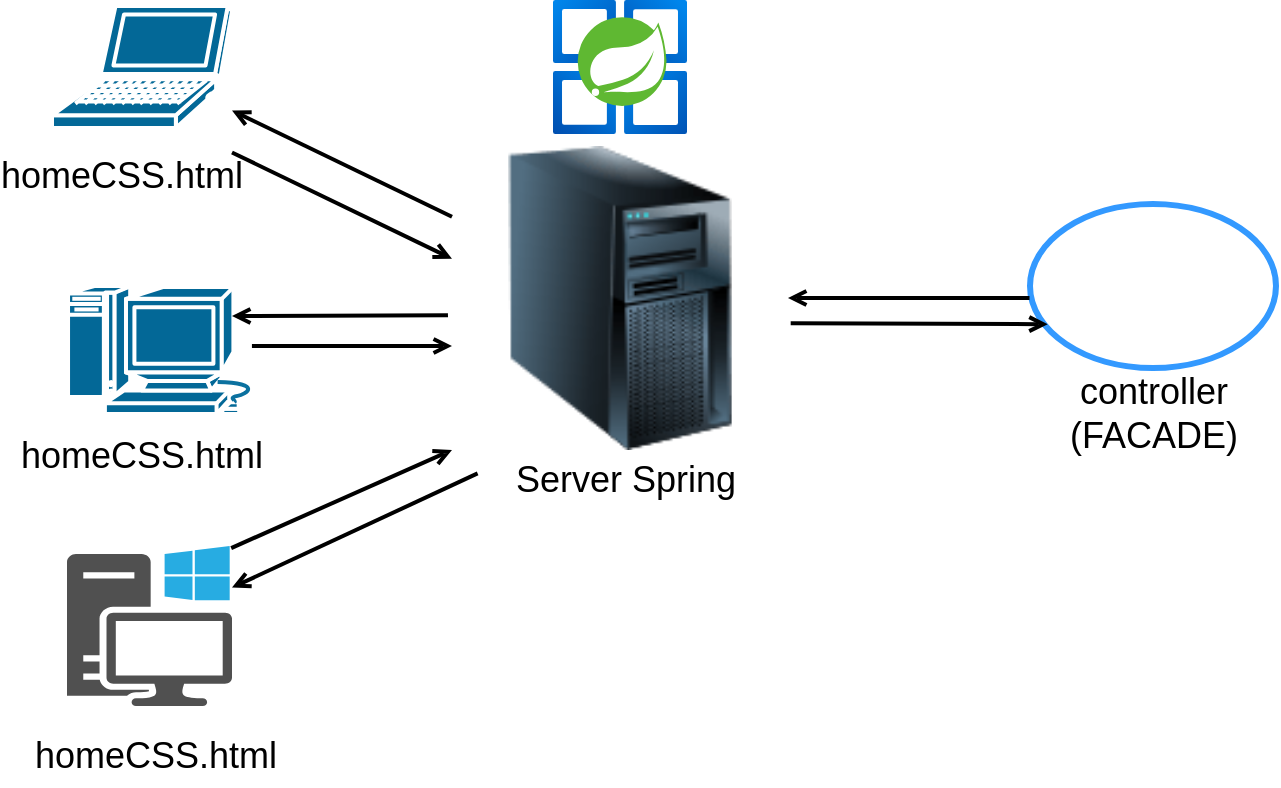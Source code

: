 <mxfile version="24.2.5" type="device">
  <diagram name="Pagina-1" id="oFZp7jZiGG9xZ_rjwDAe">
    <mxGraphModel dx="827" dy="409" grid="1" gridSize="10" guides="1" tooltips="1" connect="1" arrows="1" fold="1" page="1" pageScale="1" pageWidth="827" pageHeight="1169" math="0" shadow="0">
      <root>
        <mxCell id="0" />
        <mxCell id="1" parent="0" />
        <UserObject label="" tags="Sfondo" id="MKdPnNUCyxiRjIlaWVm1-4">
          <mxCell style="vsdxID=49;fillColor=none;gradientColor=none;shape=stencil(vVHLDsIgEPwajiQU4hfU+h8bu7RELM2CFv9eyMZYjCcP3mZ2Zh/ZEaaPM6wotIqJwgU3N6ZZmKPQ2i0zkksFCTMI09tAOFG4LSPzFaqzomu41wmZ+1Tt0OrB7MD0xE6gc5EoN5qi1vsa1Kmvo1SWkF2UFBIkF5ZmqweaUJY10nqYGiluiOuu3P182P/OKuD9Zuu855T2+mcspcSRmuEJ);strokeColor=#3399ff;strokeWidth=3;points=[[0.5,0,0],[0.5,0.5,0],[0.5,0.5,0],[0.5,0.5,0],[1,0.5,0]];labelBackgroundColor=none;rounded=0;html=1;whiteSpace=wrap;" vertex="1" parent="1">
            <mxGeometry x="569" y="129" width="123" height="82" as="geometry" />
          </mxCell>
        </UserObject>
        <UserObject label="&lt;div style=&quot;font-size: 1px&quot;&gt;&lt;p style=&quot;text-align:center;margin-left:0;margin-right:0;margin-top:0px;margin-bottom:0px;text-indent:0;vertical-align:middle;direction:ltr;&quot;&gt;&lt;/p&gt;&lt;/div&gt;" tags="Connettore Azure" id="MKdPnNUCyxiRjIlaWVm1-6">
          <mxCell style="vsdxID=87;edgeStyle=none;startArrow=none;endArrow=open;startSize=5;endSize=5;strokeWidth=2;strokeColor=#000000;spacingTop=0;spacingBottom=0;spacingLeft=0;spacingRight=0;verticalAlign=middle;html=1;labelBackgroundColor=#ffffff;rounded=0;align=center;exitX=-0.002;exitY=0.573;exitDx=0;exitDy=0;exitPerimeter=0;" edge="1" parent="1" source="MKdPnNUCyxiRjIlaWVm1-4" target="MKdPnNUCyxiRjIlaWVm1-9">
            <mxGeometry relative="1" as="geometry">
              <mxPoint x="74" y="-40" as="offset" />
              <Array as="points" />
              <mxPoint x="568.326" y="172.65" as="sourcePoint" />
              <mxPoint x="453" y="173" as="targetPoint" />
            </mxGeometry>
          </mxCell>
        </UserObject>
        <UserObject label="&lt;div style=&quot;font-size: 1px&quot;&gt;&lt;p style=&quot;text-align:center;margin-left:0;margin-right:0;margin-top:0px;margin-bottom:0px;text-indent:0;vertical-align:middle;direction:ltr;&quot;&gt;&lt;/p&gt;&lt;/div&gt;" tags="Connettore Azure" id="MKdPnNUCyxiRjIlaWVm1-7">
          <mxCell style="vsdxID=87;edgeStyle=none;startArrow=none;endArrow=open;startSize=5;endSize=5;strokeWidth=2;strokeColor=#000000;spacingTop=0;spacingBottom=0;spacingLeft=0;spacingRight=0;verticalAlign=middle;html=1;labelBackgroundColor=#ffffff;rounded=0;align=center;entryX=0.072;entryY=0.733;entryDx=0;entryDy=0;entryPerimeter=0;exitX=1.008;exitY=0.583;exitDx=0;exitDy=0;exitPerimeter=0;" edge="1" parent="1" source="MKdPnNUCyxiRjIlaWVm1-9" target="MKdPnNUCyxiRjIlaWVm1-4">
            <mxGeometry relative="1" as="geometry">
              <mxPoint x="74" y="-40" as="offset" />
              <Array as="points" />
              <mxPoint x="459" y="189" as="sourcePoint" />
              <mxPoint x="569" y="189" as="targetPoint" />
            </mxGeometry>
          </mxCell>
        </UserObject>
        <mxCell id="MKdPnNUCyxiRjIlaWVm1-8" value="" style="image;aspect=fixed;html=1;points=[];align=center;fontSize=12;image=img/lib/azure2/compute/Azure_Spring_Cloud.svg;" vertex="1" parent="1">
          <mxGeometry x="330.5" y="27" width="67" height="67" as="geometry" />
        </mxCell>
        <mxCell id="MKdPnNUCyxiRjIlaWVm1-9" value="" style="image;html=1;image=img/lib/clip_art/computers/Server_Tower_128x128.png" vertex="1" parent="1">
          <mxGeometry x="280" y="100" width="168" height="152" as="geometry" />
        </mxCell>
        <mxCell id="MKdPnNUCyxiRjIlaWVm1-10" value="&lt;font style=&quot;font-size: 18px;&quot;&gt;Server&amp;nbsp;&lt;/font&gt;&lt;span style=&quot;font-size: 18px;&quot;&gt;Spring&lt;/span&gt;" style="text;html=1;align=center;verticalAlign=middle;whiteSpace=wrap;rounded=0;" vertex="1" parent="1">
          <mxGeometry x="297" y="252" width="140" height="30" as="geometry" />
        </mxCell>
        <mxCell id="MKdPnNUCyxiRjIlaWVm1-11" value="" style="shape=mxgraph.cisco.computers_and_peripherals.laptop;html=1;pointerEvents=1;dashed=0;fillColor=#036897;strokeColor=#ffffff;strokeWidth=2;verticalLabelPosition=bottom;verticalAlign=top;align=center;outlineConnect=0;" vertex="1" parent="1">
          <mxGeometry x="80" y="30" width="90" height="61" as="geometry" />
        </mxCell>
        <mxCell id="MKdPnNUCyxiRjIlaWVm1-17" value="" style="shape=mxgraph.cisco.computers_and_peripherals.macintosh;html=1;pointerEvents=1;dashed=0;fillColor=#036897;strokeColor=#ffffff;strokeWidth=2;verticalLabelPosition=bottom;verticalAlign=top;align=center;outlineConnect=0;" vertex="1" parent="1">
          <mxGeometry x="87.5" y="170" width="99" height="64" as="geometry" />
        </mxCell>
        <mxCell id="MKdPnNUCyxiRjIlaWVm1-20" value="" style="sketch=0;pointerEvents=1;shadow=0;dashed=0;html=1;strokeColor=none;fillColor=#505050;labelPosition=center;verticalLabelPosition=bottom;verticalAlign=top;outlineConnect=0;align=center;shape=mxgraph.office.devices.workstation_pc;" vertex="1" parent="1">
          <mxGeometry x="87.5" y="300" width="82.5" height="80" as="geometry" />
        </mxCell>
        <UserObject label="&lt;div style=&quot;font-size: 1px&quot;&gt;&lt;p style=&quot;text-align:center;margin-left:0;margin-right:0;margin-top:0px;margin-bottom:0px;text-indent:0;vertical-align:middle;direction:ltr;&quot;&gt;&lt;/p&gt;&lt;/div&gt;" tags="Connettore Azure" id="MKdPnNUCyxiRjIlaWVm1-21">
          <mxCell style="vsdxID=87;edgeStyle=none;startArrow=none;endArrow=open;startSize=5;endSize=5;strokeWidth=2;strokeColor=#000000;spacingTop=0;spacingBottom=0;spacingLeft=0;spacingRight=0;verticalAlign=middle;html=1;labelBackgroundColor=#ffffff;rounded=0;align=center;" edge="1" parent="1" source="MKdPnNUCyxiRjIlaWVm1-9" target="MKdPnNUCyxiRjIlaWVm1-11">
            <mxGeometry relative="1" as="geometry">
              <mxPoint x="74" y="-40" as="offset" />
              <Array as="points" />
              <mxPoint x="220" y="120" as="sourcePoint" />
              <mxPoint x="104.674" y="120.35" as="targetPoint" />
            </mxGeometry>
          </mxCell>
        </UserObject>
        <UserObject label="&lt;div style=&quot;font-size: 1px&quot;&gt;&lt;p style=&quot;text-align:center;margin-left:0;margin-right:0;margin-top:0px;margin-bottom:0px;text-indent:0;vertical-align:middle;direction:ltr;&quot;&gt;&lt;/p&gt;&lt;/div&gt;" tags="Connettore Azure" id="MKdPnNUCyxiRjIlaWVm1-22">
          <mxCell style="vsdxID=87;edgeStyle=none;startArrow=none;endArrow=open;startSize=5;endSize=5;strokeWidth=2;strokeColor=#000000;spacingTop=0;spacingBottom=0;spacingLeft=0;spacingRight=0;verticalAlign=middle;html=1;labelBackgroundColor=#ffffff;rounded=0;align=center;" edge="1" parent="1">
            <mxGeometry relative="1" as="geometry">
              <mxPoint x="74" y="-40" as="offset" />
              <Array as="points" />
              <mxPoint x="170" y="103.247" as="sourcePoint" />
              <mxPoint x="280" y="156.406" as="targetPoint" />
            </mxGeometry>
          </mxCell>
        </UserObject>
        <UserObject label="&lt;div style=&quot;font-size: 1px&quot;&gt;&lt;p style=&quot;text-align:center;margin-left:0;margin-right:0;margin-top:0px;margin-bottom:0px;text-indent:0;vertical-align:middle;direction:ltr;&quot;&gt;&lt;/p&gt;&lt;/div&gt;" tags="Connettore Azure" id="MKdPnNUCyxiRjIlaWVm1-23">
          <mxCell style="vsdxID=87;edgeStyle=none;startArrow=none;endArrow=open;startSize=5;endSize=5;strokeWidth=2;strokeColor=#000000;spacingTop=0;spacingBottom=0;spacingLeft=0;spacingRight=0;verticalAlign=middle;html=1;labelBackgroundColor=#ffffff;rounded=0;align=center;exitX=-0.012;exitY=0.662;exitDx=0;exitDy=0;exitPerimeter=0;" edge="1" parent="1">
            <mxGeometry relative="1" as="geometry">
              <mxPoint x="74" y="-40" as="offset" />
              <Array as="points" />
              <mxPoint x="277.984" y="184.624" as="sourcePoint" />
              <mxPoint x="170" y="185" as="targetPoint" />
            </mxGeometry>
          </mxCell>
        </UserObject>
        <UserObject label="&lt;div style=&quot;font-size: 1px&quot;&gt;&lt;p style=&quot;text-align:center;margin-left:0;margin-right:0;margin-top:0px;margin-bottom:0px;text-indent:0;vertical-align:middle;direction:ltr;&quot;&gt;&lt;/p&gt;&lt;/div&gt;" tags="Connettore Azure" id="MKdPnNUCyxiRjIlaWVm1-24">
          <mxCell style="vsdxID=87;edgeStyle=none;startArrow=none;endArrow=open;startSize=5;endSize=5;strokeWidth=2;strokeColor=#000000;spacingTop=0;spacingBottom=0;spacingLeft=0;spacingRight=0;verticalAlign=middle;html=1;labelBackgroundColor=#ffffff;rounded=0;align=center;entryX=0;entryY=0.75;entryDx=0;entryDy=0;exitX=0.934;exitY=0.469;exitDx=0;exitDy=0;exitPerimeter=0;" edge="1" parent="1" source="MKdPnNUCyxiRjIlaWVm1-17">
            <mxGeometry relative="1" as="geometry">
              <mxPoint x="74" y="-40" as="offset" />
              <Array as="points" />
              <mxPoint x="180" y="200" as="sourcePoint" />
              <mxPoint x="280" y="200.0" as="targetPoint" />
            </mxGeometry>
          </mxCell>
        </UserObject>
        <UserObject label="&lt;div style=&quot;font-size: 1px&quot;&gt;&lt;p style=&quot;text-align:center;margin-left:0;margin-right:0;margin-top:0px;margin-bottom:0px;text-indent:0;vertical-align:middle;direction:ltr;&quot;&gt;&lt;/p&gt;&lt;/div&gt;" tags="Connettore Azure" id="MKdPnNUCyxiRjIlaWVm1-25">
          <mxCell style="vsdxID=87;edgeStyle=none;startArrow=none;endArrow=open;startSize=5;endSize=5;strokeWidth=2;strokeColor=#000000;spacingTop=0;spacingBottom=0;spacingLeft=0;spacingRight=0;verticalAlign=middle;html=1;labelBackgroundColor=#ffffff;rounded=0;align=center;exitX=-0.03;exitY=0.39;exitDx=0;exitDy=0;exitPerimeter=0;" edge="1" parent="1" source="MKdPnNUCyxiRjIlaWVm1-10" target="MKdPnNUCyxiRjIlaWVm1-20">
            <mxGeometry relative="1" as="geometry">
              <mxPoint x="74" y="-40" as="offset" />
              <Array as="points" />
              <mxPoint x="220" y="290" as="sourcePoint" />
              <mxPoint x="160" y="340" as="targetPoint" />
            </mxGeometry>
          </mxCell>
        </UserObject>
        <UserObject label="&lt;div style=&quot;font-size: 1px&quot;&gt;&lt;p style=&quot;text-align:center;margin-left:0;margin-right:0;margin-top:0px;margin-bottom:0px;text-indent:0;vertical-align:middle;direction:ltr;&quot;&gt;&lt;/p&gt;&lt;/div&gt;" tags="Connettore Azure" id="MKdPnNUCyxiRjIlaWVm1-26">
          <mxCell style="vsdxID=87;edgeStyle=none;startArrow=none;endArrow=open;startSize=5;endSize=5;strokeWidth=2;strokeColor=#000000;spacingTop=0;spacingBottom=0;spacingLeft=0;spacingRight=0;verticalAlign=middle;html=1;labelBackgroundColor=#ffffff;rounded=0;align=center;entryX=0;entryY=1;entryDx=0;entryDy=0;exitX=0.995;exitY=-0.012;exitDx=0;exitDy=0;exitPerimeter=0;" edge="1" parent="1" target="MKdPnNUCyxiRjIlaWVm1-9">
            <mxGeometry relative="1" as="geometry">
              <mxPoint x="74" y="-40" as="offset" />
              <Array as="points" />
              <mxPoint x="169.588" y="301.04" as="sourcePoint" />
              <mxPoint x="277.984" y="254" as="targetPoint" />
            </mxGeometry>
          </mxCell>
        </UserObject>
        <mxCell id="MKdPnNUCyxiRjIlaWVm1-29" value="&lt;font style=&quot;font-size: 18px;&quot;&gt;homeCSS.html&lt;/font&gt;" style="text;html=1;align=center;verticalAlign=middle;whiteSpace=wrap;rounded=0;" vertex="1" parent="1">
          <mxGeometry x="60" y="100" width="110" height="30" as="geometry" />
        </mxCell>
        <mxCell id="MKdPnNUCyxiRjIlaWVm1-30" value="&lt;font style=&quot;font-size: 18px;&quot;&gt;homeCSS.html&lt;/font&gt;" style="text;html=1;align=center;verticalAlign=middle;whiteSpace=wrap;rounded=0;" vertex="1" parent="1">
          <mxGeometry x="70" y="240" width="110" height="30" as="geometry" />
        </mxCell>
        <mxCell id="MKdPnNUCyxiRjIlaWVm1-31" value="&lt;font style=&quot;font-size: 18px;&quot;&gt;homeCSS.html&lt;/font&gt;" style="text;html=1;align=center;verticalAlign=middle;whiteSpace=wrap;rounded=0;" vertex="1" parent="1">
          <mxGeometry x="76.5" y="390" width="110" height="30" as="geometry" />
        </mxCell>
        <mxCell id="MKdPnNUCyxiRjIlaWVm1-33" value="&lt;font style=&quot;font-size: 18px;&quot;&gt;controller (FACADE)&lt;/font&gt;" style="text;html=1;align=center;verticalAlign=middle;whiteSpace=wrap;rounded=0;" vertex="1" parent="1">
          <mxGeometry x="600.5" y="219" width="60" height="30" as="geometry" />
        </mxCell>
      </root>
    </mxGraphModel>
  </diagram>
</mxfile>
